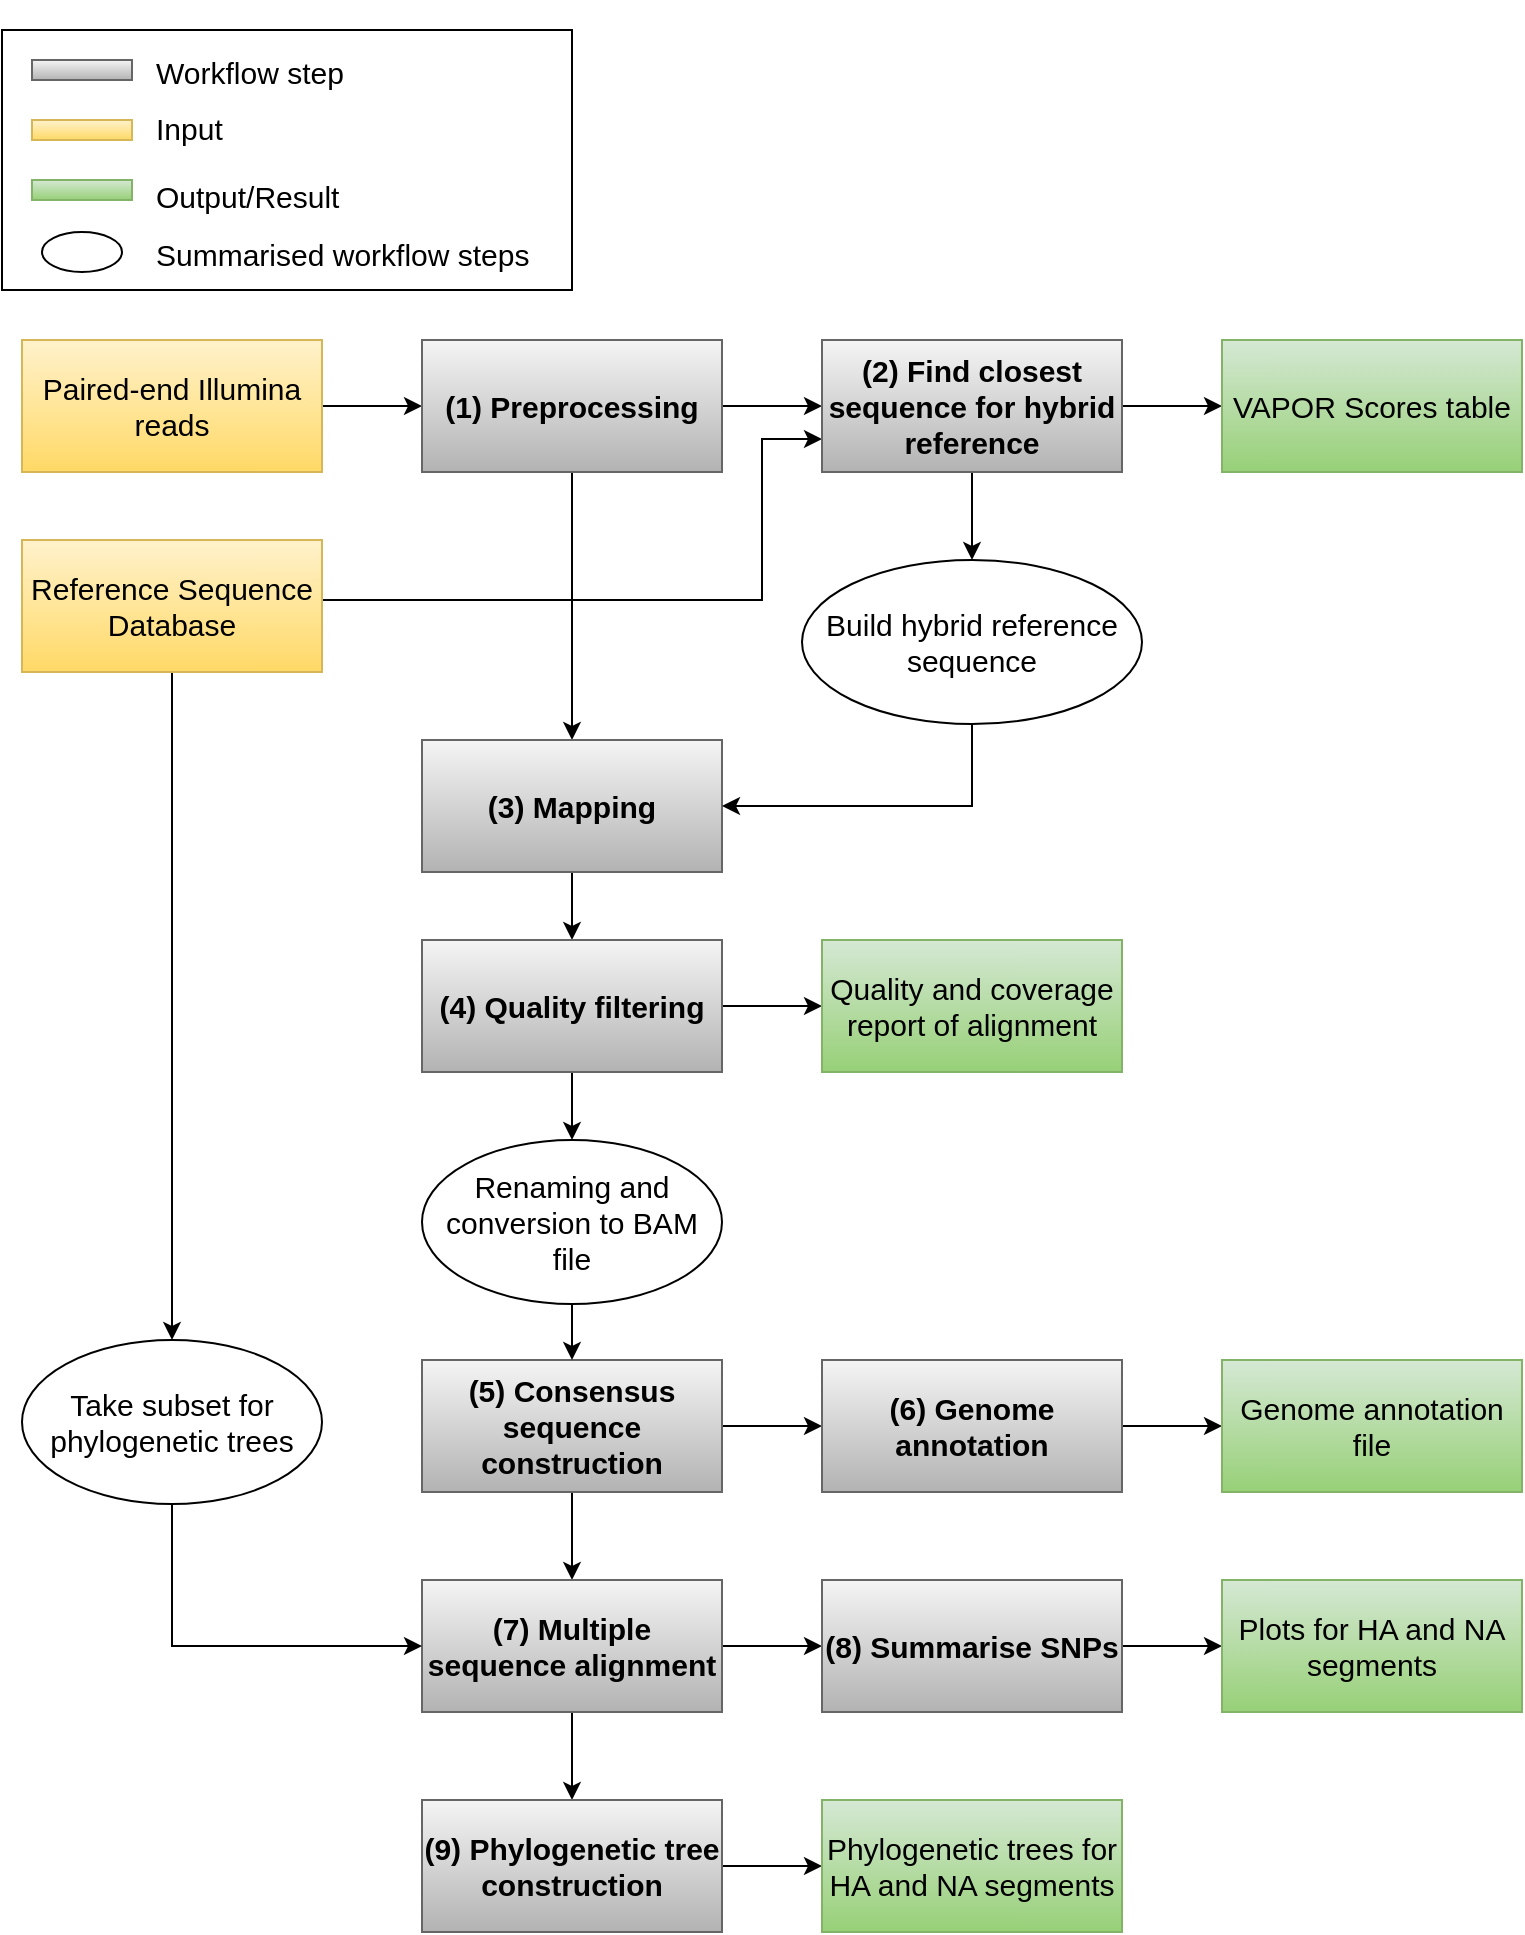 <mxfile version="21.0.6" type="device"><diagram name="Page-1" id="75w-qOyPYp9htagLp3ir"><mxGraphModel dx="1619" dy="1148" grid="1" gridSize="10" guides="1" tooltips="1" connect="1" arrows="1" fold="1" page="1" pageScale="1" pageWidth="1920" pageHeight="1200" math="0" shadow="0"><root><mxCell id="0"/><mxCell id="1" parent="0"/><mxCell id="mAewPW4Tn34_hpOlReLW-20" value="" style="edgeStyle=orthogonalEdgeStyle;rounded=0;orthogonalLoop=1;jettySize=auto;html=1;fontSize=15;" edge="1" parent="1" source="mAewPW4Tn34_hpOlReLW-1" target="mAewPW4Tn34_hpOlReLW-4"><mxGeometry relative="1" as="geometry"/></mxCell><mxCell id="mAewPW4Tn34_hpOlReLW-1" value="Paired-end Illumina reads" style="rounded=0;whiteSpace=wrap;html=1;fontSize=15;spacing=2;fillColor=#fff2cc;gradientColor=#ffd966;strokeColor=#d6b656;fontStyle=0" vertex="1" parent="1"><mxGeometry x="70" y="220" width="150" height="66" as="geometry"/></mxCell><mxCell id="mAewPW4Tn34_hpOlReLW-27" style="edgeStyle=orthogonalEdgeStyle;rounded=0;orthogonalLoop=1;jettySize=auto;html=1;exitX=0.5;exitY=1;exitDx=0;exitDy=0;fontSize=15;" edge="1" parent="1" source="mAewPW4Tn34_hpOlReLW-2" target="mAewPW4Tn34_hpOlReLW-15"><mxGeometry relative="1" as="geometry"/></mxCell><mxCell id="mAewPW4Tn34_hpOlReLW-37" style="edgeStyle=orthogonalEdgeStyle;rounded=0;orthogonalLoop=1;jettySize=auto;html=1;entryX=0;entryY=0.75;entryDx=0;entryDy=0;fontSize=15;" edge="1" parent="1" source="mAewPW4Tn34_hpOlReLW-2" target="mAewPW4Tn34_hpOlReLW-5"><mxGeometry relative="1" as="geometry"><Array as="points"><mxPoint x="440" y="350"/><mxPoint x="440" y="270"/></Array></mxGeometry></mxCell><mxCell id="mAewPW4Tn34_hpOlReLW-2" value="Reference Sequence Database" style="rounded=0;whiteSpace=wrap;html=1;fontSize=15;spacing=2;fillColor=#fff2cc;gradientColor=#ffd966;strokeColor=#d6b656;fontStyle=0" vertex="1" parent="1"><mxGeometry x="70" y="320" width="150" height="66" as="geometry"/></mxCell><mxCell id="mAewPW4Tn34_hpOlReLW-21" value="" style="edgeStyle=orthogonalEdgeStyle;rounded=0;orthogonalLoop=1;jettySize=auto;html=1;fontSize=15;" edge="1" parent="1" source="mAewPW4Tn34_hpOlReLW-4" target="mAewPW4Tn34_hpOlReLW-5"><mxGeometry relative="1" as="geometry"/></mxCell><mxCell id="mAewPW4Tn34_hpOlReLW-38" style="edgeStyle=orthogonalEdgeStyle;rounded=0;orthogonalLoop=1;jettySize=auto;html=1;entryX=0.5;entryY=0;entryDx=0;entryDy=0;fontSize=15;" edge="1" parent="1" source="mAewPW4Tn34_hpOlReLW-4" target="mAewPW4Tn34_hpOlReLW-7"><mxGeometry relative="1" as="geometry"/></mxCell><mxCell id="mAewPW4Tn34_hpOlReLW-4" value="&lt;b style=&quot;font-size: 15px;&quot;&gt;(1) Preprocessing&lt;/b&gt;" style="rounded=0;whiteSpace=wrap;html=1;fontSize=15;spacing=2;fillColor=#f5f5f5;gradientColor=#b3b3b3;strokeColor=#666666;" vertex="1" parent="1"><mxGeometry x="270" y="220" width="150" height="66" as="geometry"/></mxCell><mxCell id="mAewPW4Tn34_hpOlReLW-22" value="" style="edgeStyle=orthogonalEdgeStyle;rounded=0;orthogonalLoop=1;jettySize=auto;html=1;fontSize=15;" edge="1" parent="1" source="mAewPW4Tn34_hpOlReLW-5" target="mAewPW4Tn34_hpOlReLW-6"><mxGeometry relative="1" as="geometry"/></mxCell><mxCell id="mAewPW4Tn34_hpOlReLW-23" value="" style="edgeStyle=orthogonalEdgeStyle;rounded=0;orthogonalLoop=1;jettySize=auto;html=1;fontSize=15;" edge="1" parent="1" source="mAewPW4Tn34_hpOlReLW-5" target="mAewPW4Tn34_hpOlReLW-8"><mxGeometry relative="1" as="geometry"/></mxCell><mxCell id="mAewPW4Tn34_hpOlReLW-5" value="&lt;b style=&quot;font-size: 15px;&quot;&gt;(2) Find closest sequence for hybrid reference&lt;br&gt;&lt;/b&gt;" style="rounded=0;whiteSpace=wrap;html=1;fontSize=15;spacing=2;fillColor=#f5f5f5;gradientColor=#b3b3b3;strokeColor=#666666;" vertex="1" parent="1"><mxGeometry x="470" y="220" width="150" height="66" as="geometry"/></mxCell><mxCell id="mAewPW4Tn34_hpOlReLW-6" value="VAPOR Scores table" style="rounded=0;whiteSpace=wrap;html=1;fontSize=15;spacing=2;fillColor=#d5e8d4;gradientColor=#97d077;strokeColor=#82b366;" vertex="1" parent="1"><mxGeometry x="670" y="220" width="150" height="66" as="geometry"/></mxCell><mxCell id="mAewPW4Tn34_hpOlReLW-35" value="" style="edgeStyle=orthogonalEdgeStyle;rounded=0;orthogonalLoop=1;jettySize=auto;html=1;fontSize=15;" edge="1" parent="1" source="mAewPW4Tn34_hpOlReLW-7" target="mAewPW4Tn34_hpOlReLW-9"><mxGeometry relative="1" as="geometry"/></mxCell><mxCell id="mAewPW4Tn34_hpOlReLW-7" value="&lt;b style=&quot;font-size: 15px;&quot;&gt;(3) Mapping&lt;/b&gt;" style="rounded=0;whiteSpace=wrap;html=1;fontSize=15;spacing=2;fillColor=#f5f5f5;gradientColor=#b3b3b3;strokeColor=#666666;" vertex="1" parent="1"><mxGeometry x="270" y="420" width="150" height="66" as="geometry"/></mxCell><mxCell id="mAewPW4Tn34_hpOlReLW-24" style="edgeStyle=orthogonalEdgeStyle;rounded=0;orthogonalLoop=1;jettySize=auto;html=1;entryX=1;entryY=0.5;entryDx=0;entryDy=0;exitX=0.5;exitY=1;exitDx=0;exitDy=0;fontSize=15;" edge="1" parent="1" source="mAewPW4Tn34_hpOlReLW-8" target="mAewPW4Tn34_hpOlReLW-7"><mxGeometry relative="1" as="geometry"/></mxCell><mxCell id="mAewPW4Tn34_hpOlReLW-8" value="Build hybrid reference sequence" style="ellipse;whiteSpace=wrap;html=1;fontSize=15;spacing=2;" vertex="1" parent="1"><mxGeometry x="460" y="330" width="170" height="82" as="geometry"/></mxCell><mxCell id="mAewPW4Tn34_hpOlReLW-34" value="" style="edgeStyle=orthogonalEdgeStyle;rounded=0;orthogonalLoop=1;jettySize=auto;html=1;fontSize=15;" edge="1" parent="1" source="mAewPW4Tn34_hpOlReLW-9" target="mAewPW4Tn34_hpOlReLW-11"><mxGeometry relative="1" as="geometry"/></mxCell><mxCell id="mAewPW4Tn34_hpOlReLW-36" value="" style="edgeStyle=orthogonalEdgeStyle;rounded=0;orthogonalLoop=1;jettySize=auto;html=1;fontSize=15;" edge="1" parent="1" source="mAewPW4Tn34_hpOlReLW-9" target="mAewPW4Tn34_hpOlReLW-12"><mxGeometry relative="1" as="geometry"/></mxCell><mxCell id="mAewPW4Tn34_hpOlReLW-9" value="&lt;b style=&quot;font-size: 15px;&quot;&gt;(4) Quality filtering&lt;br&gt;&lt;/b&gt;" style="rounded=0;whiteSpace=wrap;html=1;fontSize=15;spacing=2;fillColor=#f5f5f5;gradientColor=#b3b3b3;strokeColor=#666666;" vertex="1" parent="1"><mxGeometry x="270" y="520" width="150" height="66" as="geometry"/></mxCell><mxCell id="mAewPW4Tn34_hpOlReLW-31" value="" style="edgeStyle=orthogonalEdgeStyle;rounded=0;orthogonalLoop=1;jettySize=auto;html=1;fontSize=15;" edge="1" parent="1" source="mAewPW4Tn34_hpOlReLW-10" target="mAewPW4Tn34_hpOlReLW-13"><mxGeometry relative="1" as="geometry"/></mxCell><mxCell id="mAewPW4Tn34_hpOlReLW-32" value="" style="edgeStyle=orthogonalEdgeStyle;rounded=0;orthogonalLoop=1;jettySize=auto;html=1;fontSize=15;" edge="1" parent="1" source="mAewPW4Tn34_hpOlReLW-10" target="mAewPW4Tn34_hpOlReLW-14"><mxGeometry relative="1" as="geometry"/></mxCell><mxCell id="mAewPW4Tn34_hpOlReLW-10" value="&lt;b style=&quot;font-size: 15px;&quot;&gt;(5) Consensus sequence construction&lt;/b&gt;" style="rounded=0;whiteSpace=wrap;html=1;fontSize=15;spacing=2;fillColor=#f5f5f5;gradientColor=#b3b3b3;strokeColor=#666666;" vertex="1" parent="1"><mxGeometry x="270" y="730" width="150" height="66" as="geometry"/></mxCell><mxCell id="mAewPW4Tn34_hpOlReLW-33" value="" style="edgeStyle=orthogonalEdgeStyle;rounded=0;orthogonalLoop=1;jettySize=auto;html=1;fontSize=15;" edge="1" parent="1" source="mAewPW4Tn34_hpOlReLW-11" target="mAewPW4Tn34_hpOlReLW-10"><mxGeometry relative="1" as="geometry"/></mxCell><mxCell id="mAewPW4Tn34_hpOlReLW-11" value="Renaming and conversion to BAM file" style="ellipse;whiteSpace=wrap;html=1;fontSize=15;spacing=2;" vertex="1" parent="1"><mxGeometry x="270" y="620" width="150" height="82" as="geometry"/></mxCell><mxCell id="mAewPW4Tn34_hpOlReLW-12" value="Quality and coverage report of alignment" style="rounded=0;whiteSpace=wrap;html=1;fontSize=15;spacing=2;fillColor=#d5e8d4;gradientColor=#97d077;strokeColor=#82b366;" vertex="1" parent="1"><mxGeometry x="470" y="520" width="150" height="66" as="geometry"/></mxCell><mxCell id="mAewPW4Tn34_hpOlReLW-40" value="" style="edgeStyle=orthogonalEdgeStyle;rounded=0;orthogonalLoop=1;jettySize=auto;html=1;fontSize=15;" edge="1" parent="1" source="mAewPW4Tn34_hpOlReLW-13" target="mAewPW4Tn34_hpOlReLW-39"><mxGeometry relative="1" as="geometry"/></mxCell><mxCell id="mAewPW4Tn34_hpOlReLW-13" value="&lt;b style=&quot;font-size: 15px;&quot;&gt;(6) Genome annotation&lt;/b&gt;" style="rounded=0;whiteSpace=wrap;html=1;fontSize=15;spacing=2;fillColor=#f5f5f5;gradientColor=#b3b3b3;strokeColor=#666666;" vertex="1" parent="1"><mxGeometry x="470" y="730" width="150" height="66" as="geometry"/></mxCell><mxCell id="mAewPW4Tn34_hpOlReLW-26" value="" style="edgeStyle=orthogonalEdgeStyle;rounded=0;orthogonalLoop=1;jettySize=auto;html=1;fontSize=15;" edge="1" parent="1" source="mAewPW4Tn34_hpOlReLW-14" target="mAewPW4Tn34_hpOlReLW-16"><mxGeometry relative="1" as="geometry"/></mxCell><mxCell id="mAewPW4Tn34_hpOlReLW-29" value="" style="edgeStyle=orthogonalEdgeStyle;rounded=0;orthogonalLoop=1;jettySize=auto;html=1;fontSize=15;" edge="1" parent="1" source="mAewPW4Tn34_hpOlReLW-14" target="mAewPW4Tn34_hpOlReLW-18"><mxGeometry relative="1" as="geometry"/></mxCell><mxCell id="mAewPW4Tn34_hpOlReLW-14" value="&lt;b style=&quot;font-size: 15px;&quot;&gt;(7) Multiple sequence alignment&lt;/b&gt;" style="rounded=0;whiteSpace=wrap;html=1;fontSize=15;spacing=2;fillColor=#f5f5f5;gradientColor=#b3b3b3;strokeColor=#666666;" vertex="1" parent="1"><mxGeometry x="270" y="840" width="150" height="66" as="geometry"/></mxCell><mxCell id="mAewPW4Tn34_hpOlReLW-28" style="edgeStyle=orthogonalEdgeStyle;rounded=0;orthogonalLoop=1;jettySize=auto;html=1;entryX=0;entryY=0.5;entryDx=0;entryDy=0;exitX=0.5;exitY=1;exitDx=0;exitDy=0;fontSize=15;" edge="1" parent="1" source="mAewPW4Tn34_hpOlReLW-15" target="mAewPW4Tn34_hpOlReLW-14"><mxGeometry relative="1" as="geometry"/></mxCell><mxCell id="mAewPW4Tn34_hpOlReLW-15" value="Take subset for phylogenetic trees" style="ellipse;whiteSpace=wrap;html=1;fontSize=15;spacing=2;" vertex="1" parent="1"><mxGeometry x="70" y="720" width="150" height="82" as="geometry"/></mxCell><mxCell id="mAewPW4Tn34_hpOlReLW-30" value="" style="edgeStyle=orthogonalEdgeStyle;rounded=0;orthogonalLoop=1;jettySize=auto;html=1;fontSize=15;" edge="1" parent="1" source="mAewPW4Tn34_hpOlReLW-16" target="mAewPW4Tn34_hpOlReLW-17"><mxGeometry relative="1" as="geometry"/></mxCell><mxCell id="mAewPW4Tn34_hpOlReLW-16" value="&lt;b style=&quot;font-size: 15px;&quot;&gt;(8) Summarise SNPs&lt;/b&gt;" style="rounded=0;whiteSpace=wrap;html=1;fontSize=15;spacing=2;fillColor=#f5f5f5;gradientColor=#b3b3b3;strokeColor=#666666;" vertex="1" parent="1"><mxGeometry x="470" y="840" width="150" height="66" as="geometry"/></mxCell><mxCell id="mAewPW4Tn34_hpOlReLW-17" value="Plots for HA and NA segments" style="rounded=0;whiteSpace=wrap;html=1;fontSize=15;spacing=2;fillColor=#d5e8d4;gradientColor=#97d077;strokeColor=#82b366;" vertex="1" parent="1"><mxGeometry x="670" y="840" width="150" height="66" as="geometry"/></mxCell><mxCell id="mAewPW4Tn34_hpOlReLW-25" value="" style="edgeStyle=orthogonalEdgeStyle;rounded=0;orthogonalLoop=1;jettySize=auto;html=1;fontSize=15;" edge="1" parent="1" source="mAewPW4Tn34_hpOlReLW-18" target="mAewPW4Tn34_hpOlReLW-19"><mxGeometry relative="1" as="geometry"/></mxCell><mxCell id="mAewPW4Tn34_hpOlReLW-18" value="&lt;b style=&quot;font-size: 15px;&quot;&gt;(9) Phylogenetic tree construction&lt;/b&gt;" style="rounded=0;whiteSpace=wrap;html=1;fontSize=15;spacing=2;fillColor=#f5f5f5;gradientColor=#b3b3b3;strokeColor=#666666;" vertex="1" parent="1"><mxGeometry x="270" y="950" width="150" height="66" as="geometry"/></mxCell><mxCell id="mAewPW4Tn34_hpOlReLW-19" value="Phylogenetic trees for HA and NA segments" style="rounded=0;whiteSpace=wrap;html=1;fontSize=15;spacing=2;fillColor=#d5e8d4;gradientColor=#97d077;strokeColor=#82b366;" vertex="1" parent="1"><mxGeometry x="470" y="950" width="150" height="66" as="geometry"/></mxCell><mxCell id="mAewPW4Tn34_hpOlReLW-39" value="Genome annotation file" style="rounded=0;whiteSpace=wrap;html=1;fontSize=15;spacing=2;fillColor=#d5e8d4;gradientColor=#97d077;strokeColor=#82b366;" vertex="1" parent="1"><mxGeometry x="670" y="730" width="150" height="66" as="geometry"/></mxCell><mxCell id="mAewPW4Tn34_hpOlReLW-50" value="" style="group" vertex="1" connectable="0" parent="1"><mxGeometry x="60" y="50" width="295" height="160" as="geometry"/></mxCell><mxCell id="mAewPW4Tn34_hpOlReLW-41" value="" style="rounded=0;whiteSpace=wrap;html=1;fillColor=#f5f5f5;gradientColor=#b3b3b3;strokeColor=#666666;" vertex="1" parent="mAewPW4Tn34_hpOlReLW-50"><mxGeometry x="15" y="30" width="50" height="10" as="geometry"/></mxCell><mxCell id="mAewPW4Tn34_hpOlReLW-42" value="" style="ellipse;whiteSpace=wrap;html=1;" vertex="1" parent="mAewPW4Tn34_hpOlReLW-50"><mxGeometry x="20" y="116" width="40" height="20" as="geometry"/></mxCell><mxCell id="mAewPW4Tn34_hpOlReLW-47" value="" style="whiteSpace=wrap;html=1;fillColor=none;" vertex="1" parent="mAewPW4Tn34_hpOlReLW-50"><mxGeometry y="15" width="285" height="130" as="geometry"/></mxCell><mxCell id="mAewPW4Tn34_hpOlReLW-43" value="" style="rounded=0;whiteSpace=wrap;html=1;fillColor=#d5e8d4;gradientColor=#97d077;strokeColor=#82b366;" vertex="1" parent="mAewPW4Tn34_hpOlReLW-50"><mxGeometry x="15" y="90" width="50" height="10" as="geometry"/></mxCell><mxCell id="mAewPW4Tn34_hpOlReLW-48" value="&lt;p style=&quot;line-height: 140%;&quot;&gt;&lt;/p&gt;&lt;div style=&quot;font-size: 15px; line-height: 190%;&quot; align=&quot;left&quot;&gt;&lt;font style=&quot;font-size: 15px;&quot;&gt;Workflow step&lt;br style=&quot;font-size: 15px;&quot;&gt;Input&lt;br style=&quot;font-size: 15px;&quot;&gt;&lt;/font&gt;&lt;/div&gt;&lt;div style=&quot;font-size: 15px; line-height: 250%;&quot; align=&quot;left&quot;&gt;&lt;font style=&quot;font-size: 15px;&quot;&gt;Output/Result&lt;/font&gt;&lt;/div&gt;&lt;div style=&quot;font-size: 15px; line-height: 140%;&quot; align=&quot;left&quot;&gt;&lt;font style=&quot;font-size: 15px;&quot;&gt;Summarised workflow steps&lt;/font&gt;&lt;/div&gt;&lt;p style=&quot;line-height: 140%;&quot;&gt;&lt;/p&gt;" style="text;html=1;align=left;verticalAlign=middle;resizable=0;points=[];autosize=1;strokeColor=none;fillColor=none;fontSize=15;" vertex="1" parent="mAewPW4Tn34_hpOlReLW-50"><mxGeometry x="75" width="210" height="160" as="geometry"/></mxCell><mxCell id="mAewPW4Tn34_hpOlReLW-44" value="" style="rounded=0;whiteSpace=wrap;html=1;fillColor=#fff2cc;gradientColor=#ffd966;strokeColor=#d6b656;" vertex="1" parent="mAewPW4Tn34_hpOlReLW-50"><mxGeometry x="15" y="60" width="50" height="10" as="geometry"/></mxCell></root></mxGraphModel></diagram></mxfile>